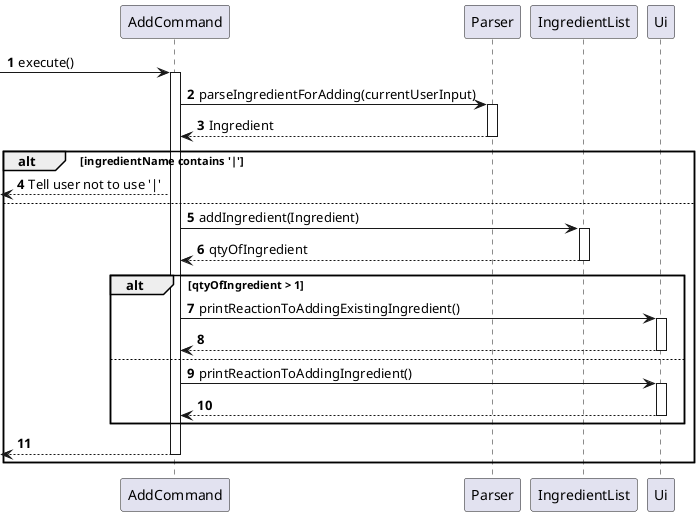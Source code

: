 @startuml
'https://plantuml.com/sequence-diagram

autonumber

-> AddCommand: execute()
activate AddCommand

AddCommand -> Parser: parseIngredientForAdding(currentUserInput)
activate Parser
AddCommand <-- Parser: Ingredient
deactivate Parser

alt ingredientName contains '|'

    <-- AddCommand: Tell user not to use '|'

else

    AddCommand -> IngredientList: addIngredient(Ingredient)
    activate IngredientList

    AddCommand <-- IngredientList: qtyOfIngredient
    deactivate IngredientList

    alt qtyOfIngredient > 1

        AddCommand -> Ui: printReactionToAddingExistingIngredient()
        activate Ui
        AddCommand <-- Ui
        deactivate Ui

    else
        AddCommand -> Ui: printReactionToAddingIngredient()
        activate Ui
        AddCommand <-- Ui
        deactivate Ui

    end

    <-- AddCommand
    deactivate AddCommand
end


@enduml